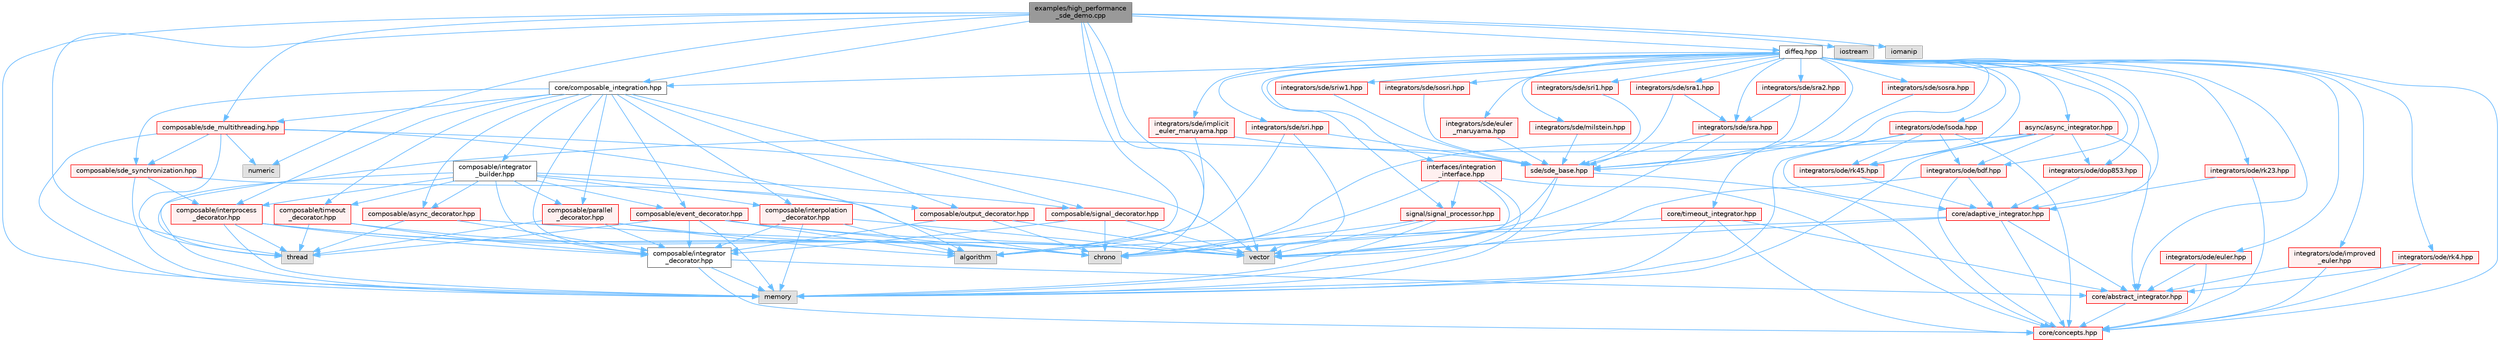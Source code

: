 digraph "examples/high_performance_sde_demo.cpp"
{
 // LATEX_PDF_SIZE
  bgcolor="transparent";
  edge [fontname=Helvetica,fontsize=10,labelfontname=Helvetica,labelfontsize=10];
  node [fontname=Helvetica,fontsize=10,shape=box,height=0.2,width=0.4];
  Node1 [id="Node000001",label="examples/high_performance\l_sde_demo.cpp",height=0.2,width=0.4,color="gray40", fillcolor="grey60", style="filled", fontcolor="black",tooltip="High-performance SDE synchronization demonstration."];
  Node1 -> Node2 [id="edge1_Node000001_Node000002",color="steelblue1",style="solid",tooltip=" "];
  Node2 [id="Node000002",label="diffeq.hpp",height=0.2,width=0.4,color="grey40", fillcolor="white", style="filled",URL="$diffeq_8hpp.html",tooltip="Modern C++ ODE Integration Library with Real-time Signal Processing."];
  Node2 -> Node3 [id="edge2_Node000002_Node000003",color="steelblue1",style="solid",tooltip=" "];
  Node3 [id="Node000003",label="core/concepts.hpp",height=0.2,width=0.4,color="red", fillcolor="#FFF0F0", style="filled",URL="$concepts_8hpp_source.html",tooltip=" "];
  Node2 -> Node8 [id="edge3_Node000002_Node000008",color="steelblue1",style="solid",tooltip=" "];
  Node8 [id="Node000008",label="core/abstract_integrator.hpp",height=0.2,width=0.4,color="red", fillcolor="#FFF0F0", style="filled",URL="$abstract__integrator_8hpp_source.html",tooltip=" "];
  Node8 -> Node3 [id="edge4_Node000008_Node000003",color="steelblue1",style="solid",tooltip=" "];
  Node2 -> Node10 [id="edge5_Node000002_Node000010",color="steelblue1",style="solid",tooltip=" "];
  Node10 [id="Node000010",label="core/adaptive_integrator.hpp",height=0.2,width=0.4,color="red", fillcolor="#FFF0F0", style="filled",URL="$adaptive__integrator_8hpp_source.html",tooltip=" "];
  Node10 -> Node11 [id="edge6_Node000010_Node000011",color="steelblue1",style="solid",tooltip=" "];
  Node11 [id="Node000011",label="vector",height=0.2,width=0.4,color="grey60", fillcolor="#E0E0E0", style="filled",tooltip=" "];
  Node10 -> Node13 [id="edge7_Node000010_Node000013",color="steelblue1",style="solid",tooltip=" "];
  Node13 [id="Node000013",label="algorithm",height=0.2,width=0.4,color="grey60", fillcolor="#E0E0E0", style="filled",tooltip=" "];
  Node10 -> Node3 [id="edge8_Node000010_Node000003",color="steelblue1",style="solid",tooltip=" "];
  Node10 -> Node8 [id="edge9_Node000010_Node000008",color="steelblue1",style="solid",tooltip=" "];
  Node2 -> Node17 [id="edge10_Node000002_Node000017",color="steelblue1",style="solid",tooltip=" "];
  Node17 [id="Node000017",label="core/timeout_integrator.hpp",height=0.2,width=0.4,color="red", fillcolor="#FFF0F0", style="filled",URL="$timeout__integrator_8hpp_source.html",tooltip=" "];
  Node17 -> Node19 [id="edge11_Node000017_Node000019",color="steelblue1",style="solid",tooltip=" "];
  Node19 [id="Node000019",label="chrono",height=0.2,width=0.4,color="grey60", fillcolor="#E0E0E0", style="filled",tooltip=" "];
  Node17 -> Node20 [id="edge12_Node000017_Node000020",color="steelblue1",style="solid",tooltip=" "];
  Node20 [id="Node000020",label="memory",height=0.2,width=0.4,color="grey60", fillcolor="#E0E0E0", style="filled",tooltip=" "];
  Node17 -> Node3 [id="edge13_Node000017_Node000003",color="steelblue1",style="solid",tooltip=" "];
  Node17 -> Node8 [id="edge14_Node000017_Node000008",color="steelblue1",style="solid",tooltip=" "];
  Node2 -> Node21 [id="edge15_Node000002_Node000021",color="steelblue1",style="solid",tooltip=" "];
  Node21 [id="Node000021",label="core/composable_integration.hpp",height=0.2,width=0.4,color="grey40", fillcolor="white", style="filled",URL="$composable__integration_8hpp.html",tooltip="Composable integration architecture using decorator pattern."];
  Node21 -> Node22 [id="edge16_Node000021_Node000022",color="steelblue1",style="solid",tooltip=" "];
  Node22 [id="Node000022",label="composable/integrator\l_decorator.hpp",height=0.2,width=0.4,color="grey40", fillcolor="white", style="filled",URL="$integrator__decorator_8hpp_source.html",tooltip=" "];
  Node22 -> Node3 [id="edge17_Node000022_Node000003",color="steelblue1",style="solid",tooltip=" "];
  Node22 -> Node8 [id="edge18_Node000022_Node000008",color="steelblue1",style="solid",tooltip=" "];
  Node22 -> Node20 [id="edge19_Node000022_Node000020",color="steelblue1",style="solid",tooltip=" "];
  Node21 -> Node23 [id="edge20_Node000021_Node000023",color="steelblue1",style="solid",tooltip=" "];
  Node23 [id="Node000023",label="composable/timeout\l_decorator.hpp",height=0.2,width=0.4,color="red", fillcolor="#FFF0F0", style="filled",URL="$timeout__decorator_8hpp_source.html",tooltip=" "];
  Node23 -> Node22 [id="edge21_Node000023_Node000022",color="steelblue1",style="solid",tooltip=" "];
  Node23 -> Node19 [id="edge22_Node000023_Node000019",color="steelblue1",style="solid",tooltip=" "];
  Node23 -> Node24 [id="edge23_Node000023_Node000024",color="steelblue1",style="solid",tooltip=" "];
  Node24 [id="Node000024",label="thread",height=0.2,width=0.4,color="grey60", fillcolor="#E0E0E0", style="filled",tooltip=" "];
  Node21 -> Node25 [id="edge24_Node000021_Node000025",color="steelblue1",style="solid",tooltip=" "];
  Node25 [id="Node000025",label="composable/parallel\l_decorator.hpp",height=0.2,width=0.4,color="red", fillcolor="#FFF0F0", style="filled",URL="$parallel__decorator_8hpp_source.html",tooltip=" "];
  Node25 -> Node22 [id="edge25_Node000025_Node000022",color="steelblue1",style="solid",tooltip=" "];
  Node25 -> Node11 [id="edge26_Node000025_Node000011",color="steelblue1",style="solid",tooltip=" "];
  Node25 -> Node24 [id="edge27_Node000025_Node000024",color="steelblue1",style="solid",tooltip=" "];
  Node25 -> Node13 [id="edge28_Node000025_Node000013",color="steelblue1",style="solid",tooltip=" "];
  Node21 -> Node28 [id="edge29_Node000021_Node000028",color="steelblue1",style="solid",tooltip=" "];
  Node28 [id="Node000028",label="composable/async_decorator.hpp",height=0.2,width=0.4,color="red", fillcolor="#FFF0F0", style="filled",URL="$async__decorator_8hpp_source.html",tooltip=" "];
  Node28 -> Node22 [id="edge30_Node000028_Node000022",color="steelblue1",style="solid",tooltip=" "];
  Node28 -> Node19 [id="edge31_Node000028_Node000019",color="steelblue1",style="solid",tooltip=" "];
  Node28 -> Node24 [id="edge32_Node000028_Node000024",color="steelblue1",style="solid",tooltip=" "];
  Node21 -> Node31 [id="edge33_Node000021_Node000031",color="steelblue1",style="solid",tooltip=" "];
  Node31 [id="Node000031",label="composable/output_decorator.hpp",height=0.2,width=0.4,color="red", fillcolor="#FFF0F0", style="filled",URL="$output__decorator_8hpp_source.html",tooltip=" "];
  Node31 -> Node22 [id="edge34_Node000031_Node000022",color="steelblue1",style="solid",tooltip=" "];
  Node31 -> Node11 [id="edge35_Node000031_Node000011",color="steelblue1",style="solid",tooltip=" "];
  Node31 -> Node19 [id="edge36_Node000031_Node000019",color="steelblue1",style="solid",tooltip=" "];
  Node21 -> Node34 [id="edge37_Node000021_Node000034",color="steelblue1",style="solid",tooltip=" "];
  Node34 [id="Node000034",label="composable/signal_decorator.hpp",height=0.2,width=0.4,color="red", fillcolor="#FFF0F0", style="filled",URL="$signal__decorator_8hpp_source.html",tooltip=" "];
  Node34 -> Node22 [id="edge38_Node000034_Node000022",color="steelblue1",style="solid",tooltip=" "];
  Node34 -> Node11 [id="edge39_Node000034_Node000011",color="steelblue1",style="solid",tooltip=" "];
  Node34 -> Node19 [id="edge40_Node000034_Node000019",color="steelblue1",style="solid",tooltip=" "];
  Node21 -> Node36 [id="edge41_Node000021_Node000036",color="steelblue1",style="solid",tooltip=" "];
  Node36 [id="Node000036",label="composable/interpolation\l_decorator.hpp",height=0.2,width=0.4,color="red", fillcolor="#FFF0F0", style="filled",URL="$interpolation__decorator_8hpp_source.html",tooltip=" "];
  Node36 -> Node22 [id="edge42_Node000036_Node000022",color="steelblue1",style="solid",tooltip=" "];
  Node36 -> Node11 [id="edge43_Node000036_Node000011",color="steelblue1",style="solid",tooltip=" "];
  Node36 -> Node13 [id="edge44_Node000036_Node000013",color="steelblue1",style="solid",tooltip=" "];
  Node36 -> Node20 [id="edge45_Node000036_Node000020",color="steelblue1",style="solid",tooltip=" "];
  Node21 -> Node38 [id="edge46_Node000021_Node000038",color="steelblue1",style="solid",tooltip=" "];
  Node38 [id="Node000038",label="composable/interprocess\l_decorator.hpp",height=0.2,width=0.4,color="red", fillcolor="#FFF0F0", style="filled",URL="$interprocess__decorator_8hpp_source.html",tooltip=" "];
  Node38 -> Node22 [id="edge47_Node000038_Node000022",color="steelblue1",style="solid",tooltip=" "];
  Node38 -> Node20 [id="edge48_Node000038_Node000020",color="steelblue1",style="solid",tooltip=" "];
  Node38 -> Node11 [id="edge49_Node000038_Node000011",color="steelblue1",style="solid",tooltip=" "];
  Node38 -> Node24 [id="edge50_Node000038_Node000024",color="steelblue1",style="solid",tooltip=" "];
  Node38 -> Node19 [id="edge51_Node000038_Node000019",color="steelblue1",style="solid",tooltip=" "];
  Node21 -> Node46 [id="edge52_Node000021_Node000046",color="steelblue1",style="solid",tooltip=" "];
  Node46 [id="Node000046",label="composable/event_decorator.hpp",height=0.2,width=0.4,color="red", fillcolor="#FFF0F0", style="filled",URL="$event__decorator_8hpp_source.html",tooltip=" "];
  Node46 -> Node22 [id="edge53_Node000046_Node000022",color="steelblue1",style="solid",tooltip=" "];
  Node46 -> Node11 [id="edge54_Node000046_Node000011",color="steelblue1",style="solid",tooltip=" "];
  Node46 -> Node20 [id="edge55_Node000046_Node000020",color="steelblue1",style="solid",tooltip=" "];
  Node46 -> Node24 [id="edge56_Node000046_Node000024",color="steelblue1",style="solid",tooltip=" "];
  Node46 -> Node19 [id="edge57_Node000046_Node000019",color="steelblue1",style="solid",tooltip=" "];
  Node46 -> Node13 [id="edge58_Node000046_Node000013",color="steelblue1",style="solid",tooltip=" "];
  Node21 -> Node48 [id="edge59_Node000021_Node000048",color="steelblue1",style="solid",tooltip=" "];
  Node48 [id="Node000048",label="composable/sde_synchronization.hpp",height=0.2,width=0.4,color="red", fillcolor="#FFF0F0", style="filled",URL="$sde__synchronization_8hpp_source.html",tooltip=" "];
  Node48 -> Node38 [id="edge60_Node000048_Node000038",color="steelblue1",style="solid",tooltip=" "];
  Node48 -> Node20 [id="edge61_Node000048_Node000020",color="steelblue1",style="solid",tooltip=" "];
  Node48 -> Node19 [id="edge62_Node000048_Node000019",color="steelblue1",style="solid",tooltip=" "];
  Node21 -> Node50 [id="edge63_Node000021_Node000050",color="steelblue1",style="solid",tooltip=" "];
  Node50 [id="Node000050",label="composable/sde_multithreading.hpp",height=0.2,width=0.4,color="red", fillcolor="#FFF0F0", style="filled",URL="$sde__multithreading_8hpp_source.html",tooltip=" "];
  Node50 -> Node48 [id="edge64_Node000050_Node000048",color="steelblue1",style="solid",tooltip=" "];
  Node50 -> Node24 [id="edge65_Node000050_Node000024",color="steelblue1",style="solid",tooltip=" "];
  Node50 -> Node20 [id="edge66_Node000050_Node000020",color="steelblue1",style="solid",tooltip=" "];
  Node50 -> Node11 [id="edge67_Node000050_Node000011",color="steelblue1",style="solid",tooltip=" "];
  Node50 -> Node13 [id="edge68_Node000050_Node000013",color="steelblue1",style="solid",tooltip=" "];
  Node50 -> Node51 [id="edge69_Node000050_Node000051",color="steelblue1",style="solid",tooltip=" "];
  Node51 [id="Node000051",label="numeric",height=0.2,width=0.4,color="grey60", fillcolor="#E0E0E0", style="filled",tooltip=" "];
  Node21 -> Node53 [id="edge70_Node000021_Node000053",color="steelblue1",style="solid",tooltip=" "];
  Node53 [id="Node000053",label="composable/integrator\l_builder.hpp",height=0.2,width=0.4,color="grey40", fillcolor="white", style="filled",URL="$integrator__builder_8hpp_source.html",tooltip=" "];
  Node53 -> Node22 [id="edge71_Node000053_Node000022",color="steelblue1",style="solid",tooltip=" "];
  Node53 -> Node23 [id="edge72_Node000053_Node000023",color="steelblue1",style="solid",tooltip=" "];
  Node53 -> Node25 [id="edge73_Node000053_Node000025",color="steelblue1",style="solid",tooltip=" "];
  Node53 -> Node28 [id="edge74_Node000053_Node000028",color="steelblue1",style="solid",tooltip=" "];
  Node53 -> Node31 [id="edge75_Node000053_Node000031",color="steelblue1",style="solid",tooltip=" "];
  Node53 -> Node34 [id="edge76_Node000053_Node000034",color="steelblue1",style="solid",tooltip=" "];
  Node53 -> Node36 [id="edge77_Node000053_Node000036",color="steelblue1",style="solid",tooltip=" "];
  Node53 -> Node38 [id="edge78_Node000053_Node000038",color="steelblue1",style="solid",tooltip=" "];
  Node53 -> Node46 [id="edge79_Node000053_Node000046",color="steelblue1",style="solid",tooltip=" "];
  Node53 -> Node20 [id="edge80_Node000053_Node000020",color="steelblue1",style="solid",tooltip=" "];
  Node2 -> Node54 [id="edge81_Node000002_Node000054",color="steelblue1",style="solid",tooltip=" "];
  Node54 [id="Node000054",label="integrators/ode/euler.hpp",height=0.2,width=0.4,color="red", fillcolor="#FFF0F0", style="filled",URL="$euler_8hpp_source.html",tooltip=" "];
  Node54 -> Node3 [id="edge82_Node000054_Node000003",color="steelblue1",style="solid",tooltip=" "];
  Node54 -> Node8 [id="edge83_Node000054_Node000008",color="steelblue1",style="solid",tooltip=" "];
  Node2 -> Node55 [id="edge84_Node000002_Node000055",color="steelblue1",style="solid",tooltip=" "];
  Node55 [id="Node000055",label="integrators/ode/improved\l_euler.hpp",height=0.2,width=0.4,color="red", fillcolor="#FFF0F0", style="filled",URL="$improved__euler_8hpp_source.html",tooltip=" "];
  Node55 -> Node3 [id="edge85_Node000055_Node000003",color="steelblue1",style="solid",tooltip=" "];
  Node55 -> Node8 [id="edge86_Node000055_Node000008",color="steelblue1",style="solid",tooltip=" "];
  Node2 -> Node56 [id="edge87_Node000002_Node000056",color="steelblue1",style="solid",tooltip=" "];
  Node56 [id="Node000056",label="integrators/ode/rk4.hpp",height=0.2,width=0.4,color="red", fillcolor="#FFF0F0", style="filled",URL="$rk4_8hpp_source.html",tooltip=" "];
  Node56 -> Node3 [id="edge88_Node000056_Node000003",color="steelblue1",style="solid",tooltip=" "];
  Node56 -> Node8 [id="edge89_Node000056_Node000008",color="steelblue1",style="solid",tooltip=" "];
  Node2 -> Node57 [id="edge90_Node000002_Node000057",color="steelblue1",style="solid",tooltip=" "];
  Node57 [id="Node000057",label="integrators/ode/rk23.hpp",height=0.2,width=0.4,color="red", fillcolor="#FFF0F0", style="filled",URL="$rk23_8hpp_source.html",tooltip=" "];
  Node57 -> Node3 [id="edge91_Node000057_Node000003",color="steelblue1",style="solid",tooltip=" "];
  Node57 -> Node10 [id="edge92_Node000057_Node000010",color="steelblue1",style="solid",tooltip=" "];
  Node2 -> Node58 [id="edge93_Node000002_Node000058",color="steelblue1",style="solid",tooltip=" "];
  Node58 [id="Node000058",label="integrators/ode/rk45.hpp",height=0.2,width=0.4,color="red", fillcolor="#FFF0F0", style="filled",URL="$rk45_8hpp_source.html",tooltip=" "];
  Node58 -> Node10 [id="edge94_Node000058_Node000010",color="steelblue1",style="solid",tooltip=" "];
  Node2 -> Node59 [id="edge95_Node000002_Node000059",color="steelblue1",style="solid",tooltip=" "];
  Node59 [id="Node000059",label="integrators/ode/dop853.hpp",height=0.2,width=0.4,color="red", fillcolor="#FFF0F0", style="filled",URL="$dop853_8hpp_source.html",tooltip=" "];
  Node59 -> Node10 [id="edge96_Node000059_Node000010",color="steelblue1",style="solid",tooltip=" "];
  Node2 -> Node61 [id="edge97_Node000002_Node000061",color="steelblue1",style="solid",tooltip=" "];
  Node61 [id="Node000061",label="integrators/ode/bdf.hpp",height=0.2,width=0.4,color="red", fillcolor="#FFF0F0", style="filled",URL="$bdf_8hpp_source.html",tooltip=" "];
  Node61 -> Node3 [id="edge98_Node000061_Node000003",color="steelblue1",style="solid",tooltip=" "];
  Node61 -> Node10 [id="edge99_Node000061_Node000010",color="steelblue1",style="solid",tooltip=" "];
  Node61 -> Node11 [id="edge100_Node000061_Node000011",color="steelblue1",style="solid",tooltip=" "];
  Node2 -> Node62 [id="edge101_Node000002_Node000062",color="steelblue1",style="solid",tooltip=" "];
  Node62 [id="Node000062",label="integrators/ode/lsoda.hpp",height=0.2,width=0.4,color="red", fillcolor="#FFF0F0", style="filled",URL="$lsoda_8hpp_source.html",tooltip=" "];
  Node62 -> Node3 [id="edge102_Node000062_Node000003",color="steelblue1",style="solid",tooltip=" "];
  Node62 -> Node10 [id="edge103_Node000062_Node000010",color="steelblue1",style="solid",tooltip=" "];
  Node62 -> Node58 [id="edge104_Node000062_Node000058",color="steelblue1",style="solid",tooltip=" "];
  Node62 -> Node61 [id="edge105_Node000062_Node000061",color="steelblue1",style="solid",tooltip=" "];
  Node62 -> Node20 [id="edge106_Node000062_Node000020",color="steelblue1",style="solid",tooltip=" "];
  Node2 -> Node63 [id="edge107_Node000002_Node000063",color="steelblue1",style="solid",tooltip=" "];
  Node63 [id="Node000063",label="sde/sde_base.hpp",height=0.2,width=0.4,color="red", fillcolor="#FFF0F0", style="filled",URL="$sde__base_8hpp_source.html",tooltip=" "];
  Node63 -> Node3 [id="edge108_Node000063_Node000003",color="steelblue1",style="solid",tooltip=" "];
  Node63 -> Node20 [id="edge109_Node000063_Node000020",color="steelblue1",style="solid",tooltip=" "];
  Node63 -> Node19 [id="edge110_Node000063_Node000019",color="steelblue1",style="solid",tooltip=" "];
  Node2 -> Node64 [id="edge111_Node000002_Node000064",color="steelblue1",style="solid",tooltip=" "];
  Node64 [id="Node000064",label="integrators/sde/euler\l_maruyama.hpp",height=0.2,width=0.4,color="red", fillcolor="#FFF0F0", style="filled",URL="$euler__maruyama_8hpp_source.html",tooltip=" "];
  Node64 -> Node63 [id="edge112_Node000064_Node000063",color="steelblue1",style="solid",tooltip=" "];
  Node2 -> Node65 [id="edge113_Node000002_Node000065",color="steelblue1",style="solid",tooltip=" "];
  Node65 [id="Node000065",label="integrators/sde/milstein.hpp",height=0.2,width=0.4,color="red", fillcolor="#FFF0F0", style="filled",URL="$milstein_8hpp_source.html",tooltip=" "];
  Node65 -> Node63 [id="edge114_Node000065_Node000063",color="steelblue1",style="solid",tooltip=" "];
  Node2 -> Node66 [id="edge115_Node000002_Node000066",color="steelblue1",style="solid",tooltip=" "];
  Node66 [id="Node000066",label="integrators/sde/sri1.hpp",height=0.2,width=0.4,color="red", fillcolor="#FFF0F0", style="filled",URL="$sri1_8hpp_source.html",tooltip=" "];
  Node66 -> Node63 [id="edge116_Node000066_Node000063",color="steelblue1",style="solid",tooltip=" "];
  Node2 -> Node67 [id="edge117_Node000002_Node000067",color="steelblue1",style="solid",tooltip=" "];
  Node67 [id="Node000067",label="integrators/sde/implicit\l_euler_maruyama.hpp",height=0.2,width=0.4,color="red", fillcolor="#FFF0F0", style="filled",URL="$implicit__euler__maruyama_8hpp_source.html",tooltip=" "];
  Node67 -> Node63 [id="edge118_Node000067_Node000063",color="steelblue1",style="solid",tooltip=" "];
  Node67 -> Node13 [id="edge119_Node000067_Node000013",color="steelblue1",style="solid",tooltip=" "];
  Node2 -> Node68 [id="edge120_Node000002_Node000068",color="steelblue1",style="solid",tooltip=" "];
  Node68 [id="Node000068",label="integrators/sde/sra.hpp",height=0.2,width=0.4,color="red", fillcolor="#FFF0F0", style="filled",URL="$sra_8hpp_source.html",tooltip=" "];
  Node68 -> Node63 [id="edge121_Node000068_Node000063",color="steelblue1",style="solid",tooltip=" "];
  Node68 -> Node11 [id="edge122_Node000068_Node000011",color="steelblue1",style="solid",tooltip=" "];
  Node2 -> Node69 [id="edge123_Node000002_Node000069",color="steelblue1",style="solid",tooltip=" "];
  Node69 [id="Node000069",label="integrators/sde/sra1.hpp",height=0.2,width=0.4,color="red", fillcolor="#FFF0F0", style="filled",URL="$sra1_8hpp_source.html",tooltip=" "];
  Node69 -> Node68 [id="edge124_Node000069_Node000068",color="steelblue1",style="solid",tooltip=" "];
  Node69 -> Node63 [id="edge125_Node000069_Node000063",color="steelblue1",style="solid",tooltip=" "];
  Node2 -> Node70 [id="edge126_Node000002_Node000070",color="steelblue1",style="solid",tooltip=" "];
  Node70 [id="Node000070",label="integrators/sde/sra2.hpp",height=0.2,width=0.4,color="red", fillcolor="#FFF0F0", style="filled",URL="$sra2_8hpp_source.html",tooltip=" "];
  Node70 -> Node68 [id="edge127_Node000070_Node000068",color="steelblue1",style="solid",tooltip=" "];
  Node70 -> Node63 [id="edge128_Node000070_Node000063",color="steelblue1",style="solid",tooltip=" "];
  Node2 -> Node71 [id="edge129_Node000002_Node000071",color="steelblue1",style="solid",tooltip=" "];
  Node71 [id="Node000071",label="integrators/sde/sosra.hpp",height=0.2,width=0.4,color="red", fillcolor="#FFF0F0", style="filled",URL="$sosra_8hpp_source.html",tooltip=" "];
  Node71 -> Node63 [id="edge130_Node000071_Node000063",color="steelblue1",style="solid",tooltip=" "];
  Node2 -> Node72 [id="edge131_Node000002_Node000072",color="steelblue1",style="solid",tooltip=" "];
  Node72 [id="Node000072",label="integrators/sde/sri.hpp",height=0.2,width=0.4,color="red", fillcolor="#FFF0F0", style="filled",URL="$sri_8hpp_source.html",tooltip=" "];
  Node72 -> Node63 [id="edge132_Node000072_Node000063",color="steelblue1",style="solid",tooltip=" "];
  Node72 -> Node11 [id="edge133_Node000072_Node000011",color="steelblue1",style="solid",tooltip=" "];
  Node72 -> Node13 [id="edge134_Node000072_Node000013",color="steelblue1",style="solid",tooltip=" "];
  Node2 -> Node73 [id="edge135_Node000002_Node000073",color="steelblue1",style="solid",tooltip=" "];
  Node73 [id="Node000073",label="integrators/sde/sriw1.hpp",height=0.2,width=0.4,color="red", fillcolor="#FFF0F0", style="filled",URL="$sriw1_8hpp_source.html",tooltip=" "];
  Node73 -> Node63 [id="edge136_Node000073_Node000063",color="steelblue1",style="solid",tooltip=" "];
  Node2 -> Node74 [id="edge137_Node000002_Node000074",color="steelblue1",style="solid",tooltip=" "];
  Node74 [id="Node000074",label="integrators/sde/sosri.hpp",height=0.2,width=0.4,color="red", fillcolor="#FFF0F0", style="filled",URL="$sosri_8hpp_source.html",tooltip=" "];
  Node74 -> Node63 [id="edge138_Node000074_Node000063",color="steelblue1",style="solid",tooltip=" "];
  Node2 -> Node75 [id="edge139_Node000002_Node000075",color="steelblue1",style="solid",tooltip=" "];
  Node75 [id="Node000075",label="async/async_integrator.hpp",height=0.2,width=0.4,color="red", fillcolor="#FFF0F0", style="filled",URL="$async__integrator_8hpp_source.html",tooltip=" "];
  Node75 -> Node8 [id="edge140_Node000075_Node000008",color="steelblue1",style="solid",tooltip=" "];
  Node75 -> Node58 [id="edge141_Node000075_Node000058",color="steelblue1",style="solid",tooltip=" "];
  Node75 -> Node59 [id="edge142_Node000075_Node000059",color="steelblue1",style="solid",tooltip=" "];
  Node75 -> Node61 [id="edge143_Node000075_Node000061",color="steelblue1",style="solid",tooltip=" "];
  Node75 -> Node24 [id="edge144_Node000075_Node000024",color="steelblue1",style="solid",tooltip=" "];
  Node75 -> Node20 [id="edge145_Node000075_Node000020",color="steelblue1",style="solid",tooltip=" "];
  Node75 -> Node19 [id="edge146_Node000075_Node000019",color="steelblue1",style="solid",tooltip=" "];
  Node2 -> Node77 [id="edge147_Node000002_Node000077",color="steelblue1",style="solid",tooltip=" "];
  Node77 [id="Node000077",label="signal/signal_processor.hpp",height=0.2,width=0.4,color="red", fillcolor="#FFF0F0", style="filled",URL="$signal__processor_8hpp_source.html",tooltip=" "];
  Node77 -> Node20 [id="edge148_Node000077_Node000020",color="steelblue1",style="solid",tooltip=" "];
  Node77 -> Node11 [id="edge149_Node000077_Node000011",color="steelblue1",style="solid",tooltip=" "];
  Node77 -> Node19 [id="edge150_Node000077_Node000019",color="steelblue1",style="solid",tooltip=" "];
  Node2 -> Node80 [id="edge151_Node000002_Node000080",color="steelblue1",style="solid",tooltip=" "];
  Node80 [id="Node000080",label="interfaces/integration\l_interface.hpp",height=0.2,width=0.4,color="red", fillcolor="#FFF0F0", style="filled",URL="$integration__interface_8hpp_source.html",tooltip=" "];
  Node80 -> Node3 [id="edge152_Node000080_Node000003",color="steelblue1",style="solid",tooltip=" "];
  Node80 -> Node77 [id="edge153_Node000080_Node000077",color="steelblue1",style="solid",tooltip=" "];
  Node80 -> Node20 [id="edge154_Node000080_Node000020",color="steelblue1",style="solid",tooltip=" "];
  Node80 -> Node11 [id="edge155_Node000080_Node000011",color="steelblue1",style="solid",tooltip=" "];
  Node80 -> Node19 [id="edge156_Node000080_Node000019",color="steelblue1",style="solid",tooltip=" "];
  Node1 -> Node21 [id="edge157_Node000001_Node000021",color="steelblue1",style="solid",tooltip=" "];
  Node1 -> Node50 [id="edge158_Node000001_Node000050",color="steelblue1",style="solid",tooltip=" "];
  Node1 -> Node81 [id="edge159_Node000001_Node000081",color="steelblue1",style="solid",tooltip=" "];
  Node81 [id="Node000081",label="iostream",height=0.2,width=0.4,color="grey60", fillcolor="#E0E0E0", style="filled",tooltip=" "];
  Node1 -> Node11 [id="edge160_Node000001_Node000011",color="steelblue1",style="solid",tooltip=" "];
  Node1 -> Node19 [id="edge161_Node000001_Node000019",color="steelblue1",style="solid",tooltip=" "];
  Node1 -> Node82 [id="edge162_Node000001_Node000082",color="steelblue1",style="solid",tooltip=" "];
  Node82 [id="Node000082",label="iomanip",height=0.2,width=0.4,color="grey60", fillcolor="#E0E0E0", style="filled",tooltip=" "];
  Node1 -> Node24 [id="edge163_Node000001_Node000024",color="steelblue1",style="solid",tooltip=" "];
  Node1 -> Node20 [id="edge164_Node000001_Node000020",color="steelblue1",style="solid",tooltip=" "];
  Node1 -> Node51 [id="edge165_Node000001_Node000051",color="steelblue1",style="solid",tooltip=" "];
  Node1 -> Node13 [id="edge166_Node000001_Node000013",color="steelblue1",style="solid",tooltip=" "];
}
